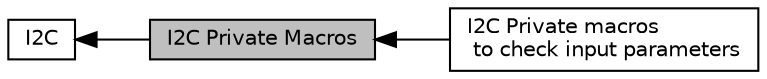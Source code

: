 digraph "I2C Private Macros"
{
  edge [fontname="Helvetica",fontsize="10",labelfontname="Helvetica",labelfontsize="10"];
  node [fontname="Helvetica",fontsize="10",shape=box];
  rankdir=LR;
  Node2 [label="I2C",height=0.2,width=0.4,color="black", fillcolor="white", style="filled",URL="$group___i2_c.html",tooltip="I2C HAL module driver."];
  Node3 [label="I2C Private macros\l to check input parameters",height=0.2,width=0.4,color="black", fillcolor="white", style="filled",URL="$group___i2_c___i_s___r_t_c___definitions.html",tooltip=" "];
  Node1 [label="I2C Private Macros",height=0.2,width=0.4,color="black", fillcolor="grey75", style="filled", fontcolor="black",tooltip=" "];
  Node2->Node1 [shape=plaintext, dir="back", style="solid"];
  Node1->Node3 [shape=plaintext, dir="back", style="solid"];
}
